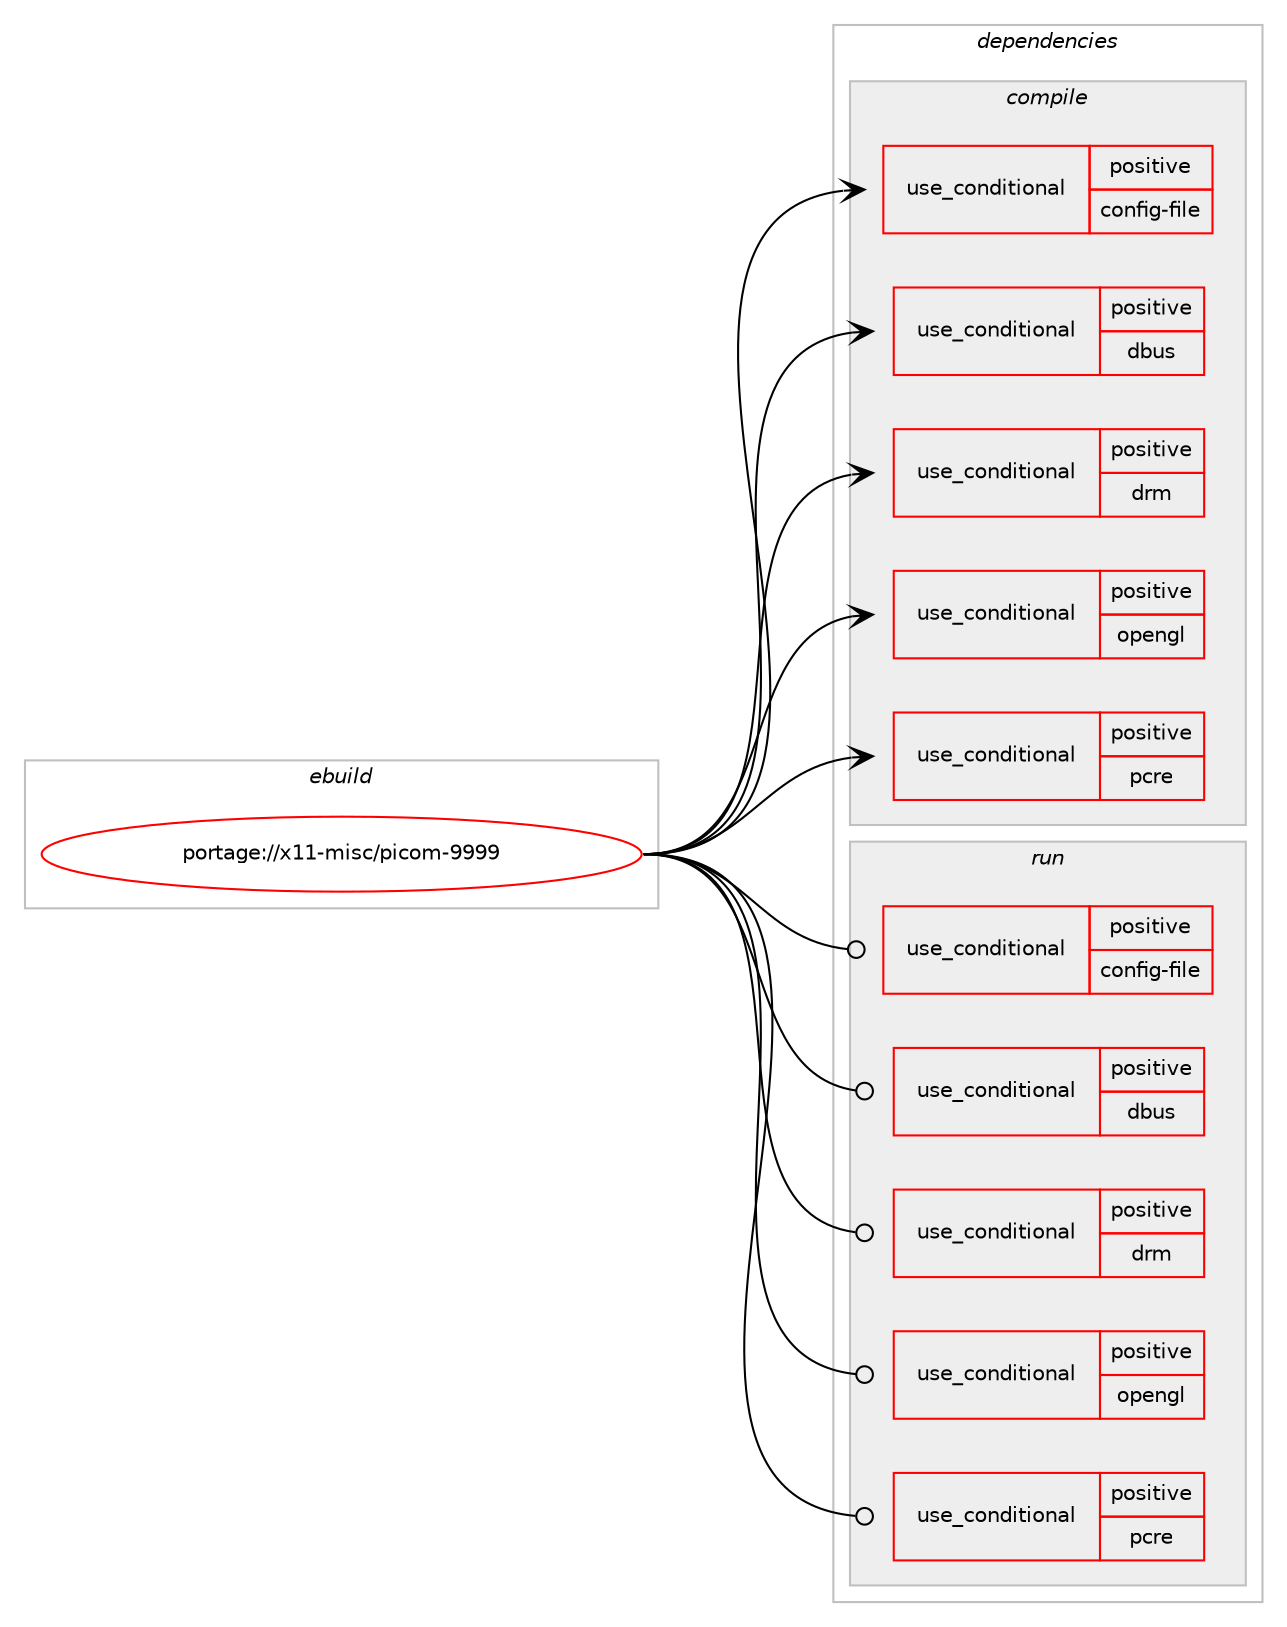 digraph prolog {

# *************
# Graph options
# *************

newrank=true;
concentrate=true;
compound=true;
graph [rankdir=LR,fontname=Helvetica,fontsize=10,ranksep=1.5];#, ranksep=2.5, nodesep=0.2];
edge  [arrowhead=vee];
node  [fontname=Helvetica,fontsize=10];

# **********
# The ebuild
# **********

subgraph cluster_leftcol {
color=gray;
rank=same;
label=<<i>ebuild</i>>;
id [label="portage://x11-misc/picom-9999", color=red, width=4, href="../x11-misc/picom-9999.svg"];
}

# ****************
# The dependencies
# ****************

subgraph cluster_midcol {
color=gray;
label=<<i>dependencies</i>>;
subgraph cluster_compile {
fillcolor="#eeeeee";
style=filled;
label=<<i>compile</i>>;
subgraph cond6376 {
dependency10316 [label=<<TABLE BORDER="0" CELLBORDER="1" CELLSPACING="0" CELLPADDING="4"><TR><TD ROWSPAN="3" CELLPADDING="10">use_conditional</TD></TR><TR><TD>positive</TD></TR><TR><TD>config-file</TD></TR></TABLE>>, shape=none, color=red];
# *** BEGIN UNKNOWN DEPENDENCY TYPE (TODO) ***
# dependency10316 -> package_dependency(portage://x11-misc/picom-9999,install,no,dev-libs,libconfig,none,[,,],any_same_slot,[])
# *** END UNKNOWN DEPENDENCY TYPE (TODO) ***

}
id:e -> dependency10316:w [weight=20,style="solid",arrowhead="vee"];
subgraph cond6377 {
dependency10317 [label=<<TABLE BORDER="0" CELLBORDER="1" CELLSPACING="0" CELLPADDING="4"><TR><TD ROWSPAN="3" CELLPADDING="10">use_conditional</TD></TR><TR><TD>positive</TD></TR><TR><TD>dbus</TD></TR></TABLE>>, shape=none, color=red];
# *** BEGIN UNKNOWN DEPENDENCY TYPE (TODO) ***
# dependency10317 -> package_dependency(portage://x11-misc/picom-9999,install,no,sys-apps,dbus,none,[,,],[],[])
# *** END UNKNOWN DEPENDENCY TYPE (TODO) ***

}
id:e -> dependency10317:w [weight=20,style="solid",arrowhead="vee"];
subgraph cond6378 {
dependency10318 [label=<<TABLE BORDER="0" CELLBORDER="1" CELLSPACING="0" CELLPADDING="4"><TR><TD ROWSPAN="3" CELLPADDING="10">use_conditional</TD></TR><TR><TD>positive</TD></TR><TR><TD>drm</TD></TR></TABLE>>, shape=none, color=red];
# *** BEGIN UNKNOWN DEPENDENCY TYPE (TODO) ***
# dependency10318 -> package_dependency(portage://x11-misc/picom-9999,install,no,x11-libs,libdrm,none,[,,],[],[])
# *** END UNKNOWN DEPENDENCY TYPE (TODO) ***

}
id:e -> dependency10318:w [weight=20,style="solid",arrowhead="vee"];
subgraph cond6379 {
dependency10319 [label=<<TABLE BORDER="0" CELLBORDER="1" CELLSPACING="0" CELLPADDING="4"><TR><TD ROWSPAN="3" CELLPADDING="10">use_conditional</TD></TR><TR><TD>positive</TD></TR><TR><TD>opengl</TD></TR></TABLE>>, shape=none, color=red];
# *** BEGIN UNKNOWN DEPENDENCY TYPE (TODO) ***
# dependency10319 -> package_dependency(portage://x11-misc/picom-9999,install,no,virtual,opengl,none,[,,],[],[])
# *** END UNKNOWN DEPENDENCY TYPE (TODO) ***

}
id:e -> dependency10319:w [weight=20,style="solid",arrowhead="vee"];
subgraph cond6380 {
dependency10320 [label=<<TABLE BORDER="0" CELLBORDER="1" CELLSPACING="0" CELLPADDING="4"><TR><TD ROWSPAN="3" CELLPADDING="10">use_conditional</TD></TR><TR><TD>positive</TD></TR><TR><TD>pcre</TD></TR></TABLE>>, shape=none, color=red];
# *** BEGIN UNKNOWN DEPENDENCY TYPE (TODO) ***
# dependency10320 -> package_dependency(portage://x11-misc/picom-9999,install,no,dev-libs,libpcre2,none,[,,],any_same_slot,[])
# *** END UNKNOWN DEPENDENCY TYPE (TODO) ***

}
id:e -> dependency10320:w [weight=20,style="solid",arrowhead="vee"];
# *** BEGIN UNKNOWN DEPENDENCY TYPE (TODO) ***
# id -> package_dependency(portage://x11-misc/picom-9999,install,no,dev-libs,libev,none,[,,],[],[])
# *** END UNKNOWN DEPENDENCY TYPE (TODO) ***

# *** BEGIN UNKNOWN DEPENDENCY TYPE (TODO) ***
# id -> package_dependency(portage://x11-misc/picom-9999,install,no,dev-libs,uthash,none,[,,],[],[])
# *** END UNKNOWN DEPENDENCY TYPE (TODO) ***

# *** BEGIN UNKNOWN DEPENDENCY TYPE (TODO) ***
# id -> package_dependency(portage://x11-misc/picom-9999,install,no,x11-base,xorg-proto,none,[,,],[],[])
# *** END UNKNOWN DEPENDENCY TYPE (TODO) ***

# *** BEGIN UNKNOWN DEPENDENCY TYPE (TODO) ***
# id -> package_dependency(portage://x11-misc/picom-9999,install,no,x11-libs,libX11,none,[,,],[],[])
# *** END UNKNOWN DEPENDENCY TYPE (TODO) ***

# *** BEGIN UNKNOWN DEPENDENCY TYPE (TODO) ***
# id -> package_dependency(portage://x11-misc/picom-9999,install,no,x11-libs,libXext,none,[,,],[],[])
# *** END UNKNOWN DEPENDENCY TYPE (TODO) ***

# *** BEGIN UNKNOWN DEPENDENCY TYPE (TODO) ***
# id -> package_dependency(portage://x11-misc/picom-9999,install,no,x11-libs,libxcb,none,[,,],[],[])
# *** END UNKNOWN DEPENDENCY TYPE (TODO) ***

# *** BEGIN UNKNOWN DEPENDENCY TYPE (TODO) ***
# id -> package_dependency(portage://x11-misc/picom-9999,install,no,x11-libs,pixman,none,[,,],[],[])
# *** END UNKNOWN DEPENDENCY TYPE (TODO) ***

# *** BEGIN UNKNOWN DEPENDENCY TYPE (TODO) ***
# id -> package_dependency(portage://x11-misc/picom-9999,install,no,x11-libs,xcb-util-image,none,[,,],[],[])
# *** END UNKNOWN DEPENDENCY TYPE (TODO) ***

# *** BEGIN UNKNOWN DEPENDENCY TYPE (TODO) ***
# id -> package_dependency(portage://x11-misc/picom-9999,install,no,x11-libs,xcb-util-renderutil,none,[,,],[],[])
# *** END UNKNOWN DEPENDENCY TYPE (TODO) ***

# *** BEGIN UNKNOWN DEPENDENCY TYPE (TODO) ***
# id -> package_dependency(portage://x11-misc/picom-9999,install,weak,x11-misc,compton,none,[,,],[],[])
# *** END UNKNOWN DEPENDENCY TYPE (TODO) ***

}
subgraph cluster_compileandrun {
fillcolor="#eeeeee";
style=filled;
label=<<i>compile and run</i>>;
}
subgraph cluster_run {
fillcolor="#eeeeee";
style=filled;
label=<<i>run</i>>;
subgraph cond6381 {
dependency10321 [label=<<TABLE BORDER="0" CELLBORDER="1" CELLSPACING="0" CELLPADDING="4"><TR><TD ROWSPAN="3" CELLPADDING="10">use_conditional</TD></TR><TR><TD>positive</TD></TR><TR><TD>config-file</TD></TR></TABLE>>, shape=none, color=red];
# *** BEGIN UNKNOWN DEPENDENCY TYPE (TODO) ***
# dependency10321 -> package_dependency(portage://x11-misc/picom-9999,run,no,dev-libs,libconfig,none,[,,],any_same_slot,[])
# *** END UNKNOWN DEPENDENCY TYPE (TODO) ***

}
id:e -> dependency10321:w [weight=20,style="solid",arrowhead="odot"];
subgraph cond6382 {
dependency10322 [label=<<TABLE BORDER="0" CELLBORDER="1" CELLSPACING="0" CELLPADDING="4"><TR><TD ROWSPAN="3" CELLPADDING="10">use_conditional</TD></TR><TR><TD>positive</TD></TR><TR><TD>dbus</TD></TR></TABLE>>, shape=none, color=red];
# *** BEGIN UNKNOWN DEPENDENCY TYPE (TODO) ***
# dependency10322 -> package_dependency(portage://x11-misc/picom-9999,run,no,sys-apps,dbus,none,[,,],[],[])
# *** END UNKNOWN DEPENDENCY TYPE (TODO) ***

}
id:e -> dependency10322:w [weight=20,style="solid",arrowhead="odot"];
subgraph cond6383 {
dependency10323 [label=<<TABLE BORDER="0" CELLBORDER="1" CELLSPACING="0" CELLPADDING="4"><TR><TD ROWSPAN="3" CELLPADDING="10">use_conditional</TD></TR><TR><TD>positive</TD></TR><TR><TD>drm</TD></TR></TABLE>>, shape=none, color=red];
# *** BEGIN UNKNOWN DEPENDENCY TYPE (TODO) ***
# dependency10323 -> package_dependency(portage://x11-misc/picom-9999,run,no,x11-libs,libdrm,none,[,,],[],[])
# *** END UNKNOWN DEPENDENCY TYPE (TODO) ***

}
id:e -> dependency10323:w [weight=20,style="solid",arrowhead="odot"];
subgraph cond6384 {
dependency10324 [label=<<TABLE BORDER="0" CELLBORDER="1" CELLSPACING="0" CELLPADDING="4"><TR><TD ROWSPAN="3" CELLPADDING="10">use_conditional</TD></TR><TR><TD>positive</TD></TR><TR><TD>opengl</TD></TR></TABLE>>, shape=none, color=red];
# *** BEGIN UNKNOWN DEPENDENCY TYPE (TODO) ***
# dependency10324 -> package_dependency(portage://x11-misc/picom-9999,run,no,virtual,opengl,none,[,,],[],[])
# *** END UNKNOWN DEPENDENCY TYPE (TODO) ***

}
id:e -> dependency10324:w [weight=20,style="solid",arrowhead="odot"];
subgraph cond6385 {
dependency10325 [label=<<TABLE BORDER="0" CELLBORDER="1" CELLSPACING="0" CELLPADDING="4"><TR><TD ROWSPAN="3" CELLPADDING="10">use_conditional</TD></TR><TR><TD>positive</TD></TR><TR><TD>pcre</TD></TR></TABLE>>, shape=none, color=red];
# *** BEGIN UNKNOWN DEPENDENCY TYPE (TODO) ***
# dependency10325 -> package_dependency(portage://x11-misc/picom-9999,run,no,dev-libs,libpcre2,none,[,,],any_same_slot,[])
# *** END UNKNOWN DEPENDENCY TYPE (TODO) ***

}
id:e -> dependency10325:w [weight=20,style="solid",arrowhead="odot"];
# *** BEGIN UNKNOWN DEPENDENCY TYPE (TODO) ***
# id -> package_dependency(portage://x11-misc/picom-9999,run,no,dev-libs,libev,none,[,,],[],[])
# *** END UNKNOWN DEPENDENCY TYPE (TODO) ***

# *** BEGIN UNKNOWN DEPENDENCY TYPE (TODO) ***
# id -> package_dependency(portage://x11-misc/picom-9999,run,no,dev-libs,uthash,none,[,,],[],[])
# *** END UNKNOWN DEPENDENCY TYPE (TODO) ***

# *** BEGIN UNKNOWN DEPENDENCY TYPE (TODO) ***
# id -> package_dependency(portage://x11-misc/picom-9999,run,no,x11-libs,libX11,none,[,,],[],[])
# *** END UNKNOWN DEPENDENCY TYPE (TODO) ***

# *** BEGIN UNKNOWN DEPENDENCY TYPE (TODO) ***
# id -> package_dependency(portage://x11-misc/picom-9999,run,no,x11-libs,libXext,none,[,,],[],[])
# *** END UNKNOWN DEPENDENCY TYPE (TODO) ***

# *** BEGIN UNKNOWN DEPENDENCY TYPE (TODO) ***
# id -> package_dependency(portage://x11-misc/picom-9999,run,no,x11-libs,libxcb,none,[,,],[],[])
# *** END UNKNOWN DEPENDENCY TYPE (TODO) ***

# *** BEGIN UNKNOWN DEPENDENCY TYPE (TODO) ***
# id -> package_dependency(portage://x11-misc/picom-9999,run,no,x11-libs,pixman,none,[,,],[],[])
# *** END UNKNOWN DEPENDENCY TYPE (TODO) ***

# *** BEGIN UNKNOWN DEPENDENCY TYPE (TODO) ***
# id -> package_dependency(portage://x11-misc/picom-9999,run,no,x11-libs,xcb-util-image,none,[,,],[],[])
# *** END UNKNOWN DEPENDENCY TYPE (TODO) ***

# *** BEGIN UNKNOWN DEPENDENCY TYPE (TODO) ***
# id -> package_dependency(portage://x11-misc/picom-9999,run,no,x11-libs,xcb-util-renderutil,none,[,,],[],[])
# *** END UNKNOWN DEPENDENCY TYPE (TODO) ***

# *** BEGIN UNKNOWN DEPENDENCY TYPE (TODO) ***
# id -> package_dependency(portage://x11-misc/picom-9999,run,weak,x11-misc,compton,none,[,,],[],[])
# *** END UNKNOWN DEPENDENCY TYPE (TODO) ***

}
}

# **************
# The candidates
# **************

subgraph cluster_choices {
rank=same;
color=gray;
label=<<i>candidates</i>>;

}

}
